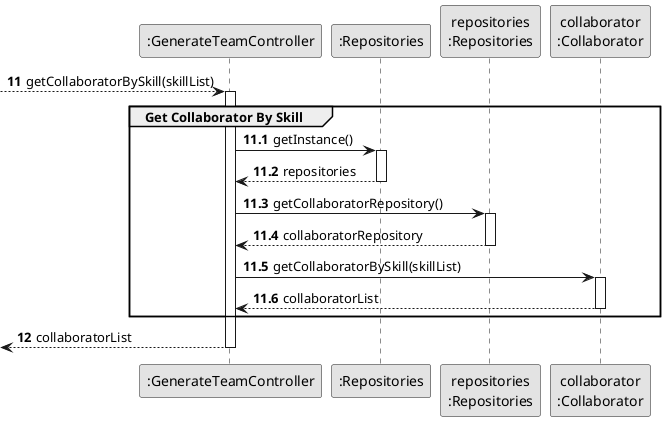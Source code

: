 @startuml
skinparam monochrome true
skinparam packageStyle rectangle
skinparam shadowing false

participant ":GenerateTeamController" as CRL
participant ":Repositories" as REP
participant "repositories\n:Repositories" as PLAT
participant "collaborator\n:Collaborator" as CL

autonumber 11
--> CRL: getCollaboratorBySkill(skillList)

autonumber 11.1

activate CRL
group Get Collaborator By Skill

CRL -> REP : getInstance()
activate REP

REP --> CRL : repositories

deactivate REP

CRL -> PLAT : getCollaboratorRepository()
activate PLAT

PLAT --> CRL : collaboratorRepository

deactivate PLAT

CRL -> CL : getCollaboratorBySkill(skillList)
activate CL
CL--> CRL : collaboratorList
deactivate CL

end
autonumber 12

<--CRL : collaboratorList
deactivate CRL

@enduml